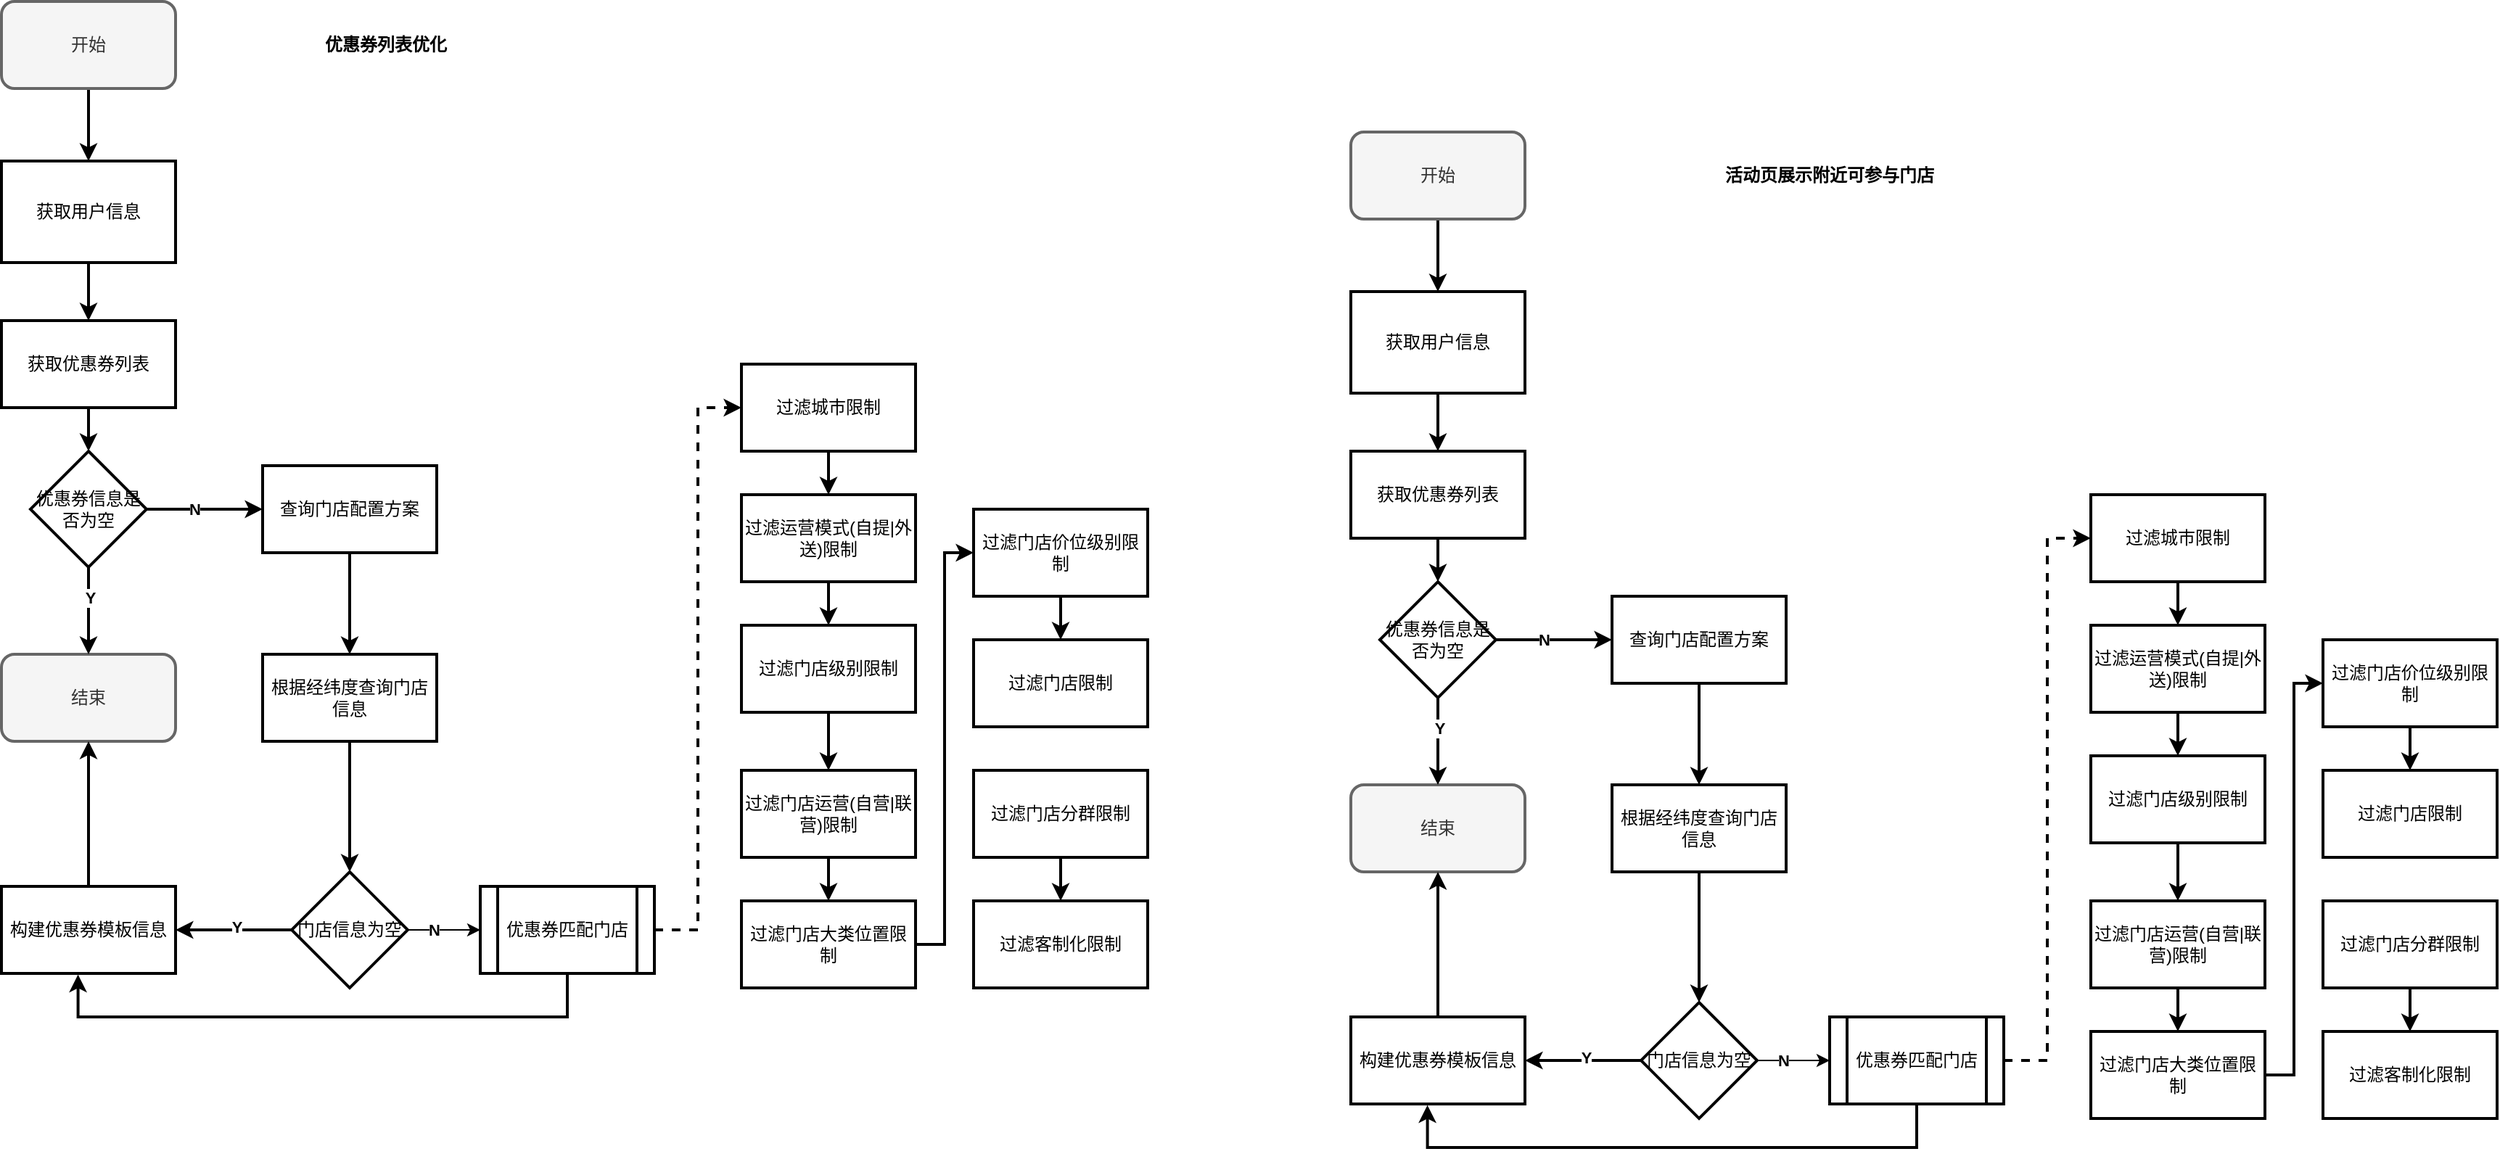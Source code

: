 <mxfile version="23.1.7" type="github">
  <diagram id="YBUGIkmZOkc1lFC6h_iH" name="周年店庆">
    <mxGraphModel dx="1235" dy="614" grid="1" gridSize="10" guides="1" tooltips="1" connect="1" arrows="1" fold="1" page="1" pageScale="1" pageWidth="827" pageHeight="1169" math="0" shadow="0">
      <root>
        <mxCell id="0" />
        <mxCell id="1" parent="0" />
        <mxCell id="7Z_NtfbdXlP_yAfhl1wK-5" style="edgeStyle=orthogonalEdgeStyle;rounded=0;orthogonalLoop=1;jettySize=auto;html=1;exitX=0.5;exitY=1;exitDx=0;exitDy=0;entryX=0.5;entryY=0;entryDx=0;entryDy=0;strokeWidth=2;" edge="1" parent="1" source="7Z_NtfbdXlP_yAfhl1wK-2" target="7Z_NtfbdXlP_yAfhl1wK-3">
          <mxGeometry relative="1" as="geometry" />
        </mxCell>
        <mxCell id="7Z_NtfbdXlP_yAfhl1wK-2" value="开始" style="rounded=1;whiteSpace=wrap;html=1;strokeWidth=2;fillColor=#f5f5f5;fontColor=#333333;strokeColor=#666666;" vertex="1" parent="1">
          <mxGeometry x="150" y="20" width="120" height="60" as="geometry" />
        </mxCell>
        <mxCell id="7Z_NtfbdXlP_yAfhl1wK-9" value="" style="edgeStyle=orthogonalEdgeStyle;rounded=0;orthogonalLoop=1;jettySize=auto;html=1;strokeWidth=2;" edge="1" parent="1" source="7Z_NtfbdXlP_yAfhl1wK-3" target="7Z_NtfbdXlP_yAfhl1wK-8">
          <mxGeometry relative="1" as="geometry" />
        </mxCell>
        <mxCell id="7Z_NtfbdXlP_yAfhl1wK-3" value="获取用户信息" style="rounded=0;whiteSpace=wrap;html=1;strokeWidth=2;" vertex="1" parent="1">
          <mxGeometry x="150" y="130" width="120" height="70" as="geometry" />
        </mxCell>
        <mxCell id="7Z_NtfbdXlP_yAfhl1wK-4" value="结束" style="rounded=1;whiteSpace=wrap;html=1;strokeWidth=2;fillColor=#f5f5f5;fontColor=#333333;strokeColor=#666666;" vertex="1" parent="1">
          <mxGeometry x="150" y="470" width="120" height="60" as="geometry" />
        </mxCell>
        <mxCell id="7Z_NtfbdXlP_yAfhl1wK-11" style="edgeStyle=orthogonalEdgeStyle;rounded=0;orthogonalLoop=1;jettySize=auto;html=1;exitX=0.5;exitY=1;exitDx=0;exitDy=0;entryX=0.5;entryY=0;entryDx=0;entryDy=0;strokeWidth=2;" edge="1" parent="1" source="7Z_NtfbdXlP_yAfhl1wK-8" target="7Z_NtfbdXlP_yAfhl1wK-10">
          <mxGeometry relative="1" as="geometry" />
        </mxCell>
        <mxCell id="7Z_NtfbdXlP_yAfhl1wK-8" value="获取优惠券列表" style="whiteSpace=wrap;html=1;rounded=0;strokeWidth=2;" vertex="1" parent="1">
          <mxGeometry x="150" y="240" width="120" height="60" as="geometry" />
        </mxCell>
        <mxCell id="7Z_NtfbdXlP_yAfhl1wK-12" style="edgeStyle=orthogonalEdgeStyle;rounded=0;orthogonalLoop=1;jettySize=auto;html=1;exitX=0.5;exitY=1;exitDx=0;exitDy=0;entryX=0.5;entryY=0;entryDx=0;entryDy=0;strokeWidth=2;" edge="1" parent="1" source="7Z_NtfbdXlP_yAfhl1wK-10" target="7Z_NtfbdXlP_yAfhl1wK-4">
          <mxGeometry relative="1" as="geometry" />
        </mxCell>
        <mxCell id="7Z_NtfbdXlP_yAfhl1wK-13" value="&lt;b&gt;Y&lt;/b&gt;" style="edgeLabel;html=1;align=center;verticalAlign=middle;resizable=0;points=[];" vertex="1" connectable="0" parent="7Z_NtfbdXlP_yAfhl1wK-12">
          <mxGeometry x="-0.3" y="1" relative="1" as="geometry">
            <mxPoint as="offset" />
          </mxGeometry>
        </mxCell>
        <mxCell id="7Z_NtfbdXlP_yAfhl1wK-15" value="" style="edgeStyle=orthogonalEdgeStyle;rounded=0;orthogonalLoop=1;jettySize=auto;html=1;strokeWidth=2;" edge="1" parent="1" source="7Z_NtfbdXlP_yAfhl1wK-10" target="7Z_NtfbdXlP_yAfhl1wK-14">
          <mxGeometry relative="1" as="geometry" />
        </mxCell>
        <mxCell id="7Z_NtfbdXlP_yAfhl1wK-16" value="&lt;b&gt;N&lt;/b&gt;" style="edgeLabel;html=1;align=center;verticalAlign=middle;resizable=0;points=[];" vertex="1" connectable="0" parent="7Z_NtfbdXlP_yAfhl1wK-15">
          <mxGeometry x="-0.173" relative="1" as="geometry">
            <mxPoint as="offset" />
          </mxGeometry>
        </mxCell>
        <mxCell id="7Z_NtfbdXlP_yAfhl1wK-10" value="优惠券信息是否为空" style="rhombus;whiteSpace=wrap;html=1;strokeWidth=2;" vertex="1" parent="1">
          <mxGeometry x="170" y="330" width="80" height="80" as="geometry" />
        </mxCell>
        <mxCell id="7Z_NtfbdXlP_yAfhl1wK-18" value="" style="edgeStyle=orthogonalEdgeStyle;rounded=0;orthogonalLoop=1;jettySize=auto;html=1;strokeWidth=2;" edge="1" parent="1" source="7Z_NtfbdXlP_yAfhl1wK-14" target="7Z_NtfbdXlP_yAfhl1wK-17">
          <mxGeometry relative="1" as="geometry" />
        </mxCell>
        <mxCell id="7Z_NtfbdXlP_yAfhl1wK-14" value="查询门店配置方案" style="whiteSpace=wrap;html=1;strokeWidth=2;" vertex="1" parent="1">
          <mxGeometry x="330" y="340" width="120" height="60" as="geometry" />
        </mxCell>
        <mxCell id="7Z_NtfbdXlP_yAfhl1wK-22" style="edgeStyle=orthogonalEdgeStyle;rounded=0;orthogonalLoop=1;jettySize=auto;html=1;exitX=0.5;exitY=1;exitDx=0;exitDy=0;entryX=0.5;entryY=0;entryDx=0;entryDy=0;strokeWidth=2;" edge="1" parent="1" source="7Z_NtfbdXlP_yAfhl1wK-17" target="7Z_NtfbdXlP_yAfhl1wK-21">
          <mxGeometry relative="1" as="geometry" />
        </mxCell>
        <mxCell id="7Z_NtfbdXlP_yAfhl1wK-17" value="根据经纬度查询门店信息" style="whiteSpace=wrap;html=1;strokeWidth=2;" vertex="1" parent="1">
          <mxGeometry x="330" y="470" width="120" height="60" as="geometry" />
        </mxCell>
        <mxCell id="7Z_NtfbdXlP_yAfhl1wK-24" value="" style="edgeStyle=orthogonalEdgeStyle;rounded=0;orthogonalLoop=1;jettySize=auto;html=1;strokeWidth=2;" edge="1" parent="1" source="7Z_NtfbdXlP_yAfhl1wK-21" target="7Z_NtfbdXlP_yAfhl1wK-23">
          <mxGeometry relative="1" as="geometry" />
        </mxCell>
        <mxCell id="7Z_NtfbdXlP_yAfhl1wK-26" value="&lt;b&gt;Y&lt;/b&gt;" style="edgeLabel;html=1;align=center;verticalAlign=middle;resizable=0;points=[];" vertex="1" connectable="0" parent="7Z_NtfbdXlP_yAfhl1wK-24">
          <mxGeometry x="-0.045" y="-2" relative="1" as="geometry">
            <mxPoint as="offset" />
          </mxGeometry>
        </mxCell>
        <mxCell id="7Z_NtfbdXlP_yAfhl1wK-28" value="" style="edgeStyle=orthogonalEdgeStyle;rounded=0;orthogonalLoop=1;jettySize=auto;html=1;entryX=0;entryY=0.5;entryDx=0;entryDy=0;" edge="1" parent="1" source="7Z_NtfbdXlP_yAfhl1wK-21" target="7Z_NtfbdXlP_yAfhl1wK-30">
          <mxGeometry relative="1" as="geometry">
            <mxPoint x="490" y="660" as="targetPoint" />
          </mxGeometry>
        </mxCell>
        <mxCell id="7Z_NtfbdXlP_yAfhl1wK-29" value="&lt;b&gt;N&lt;/b&gt;" style="edgeLabel;html=1;align=center;verticalAlign=middle;resizable=0;points=[];" vertex="1" connectable="0" parent="7Z_NtfbdXlP_yAfhl1wK-28">
          <mxGeometry x="-0.507" y="2" relative="1" as="geometry">
            <mxPoint x="5" y="2" as="offset" />
          </mxGeometry>
        </mxCell>
        <mxCell id="7Z_NtfbdXlP_yAfhl1wK-21" value="门店信息为空" style="rhombus;whiteSpace=wrap;html=1;strokeWidth=2;" vertex="1" parent="1">
          <mxGeometry x="350" y="620" width="80" height="80" as="geometry" />
        </mxCell>
        <mxCell id="7Z_NtfbdXlP_yAfhl1wK-25" style="edgeStyle=orthogonalEdgeStyle;rounded=0;orthogonalLoop=1;jettySize=auto;html=1;exitX=0.5;exitY=0;exitDx=0;exitDy=0;entryX=0.5;entryY=1;entryDx=0;entryDy=0;strokeWidth=2;" edge="1" parent="1" source="7Z_NtfbdXlP_yAfhl1wK-23" target="7Z_NtfbdXlP_yAfhl1wK-4">
          <mxGeometry relative="1" as="geometry" />
        </mxCell>
        <mxCell id="7Z_NtfbdXlP_yAfhl1wK-23" value="构建优惠券模板信息" style="whiteSpace=wrap;html=1;strokeWidth=2;" vertex="1" parent="1">
          <mxGeometry x="150" y="630" width="120" height="60" as="geometry" />
        </mxCell>
        <mxCell id="7Z_NtfbdXlP_yAfhl1wK-51" style="edgeStyle=orthogonalEdgeStyle;rounded=0;orthogonalLoop=1;jettySize=auto;html=1;exitX=1;exitY=0.5;exitDx=0;exitDy=0;entryX=0;entryY=0.5;entryDx=0;entryDy=0;strokeWidth=2;dashed=1;" edge="1" parent="1" source="7Z_NtfbdXlP_yAfhl1wK-30" target="7Z_NtfbdXlP_yAfhl1wK-32">
          <mxGeometry relative="1" as="geometry" />
        </mxCell>
        <mxCell id="7Z_NtfbdXlP_yAfhl1wK-30" value="优惠券匹配门店" style="shape=process;whiteSpace=wrap;html=1;backgroundOutline=1;strokeWidth=2;" vertex="1" parent="1">
          <mxGeometry x="480" y="630" width="120" height="60" as="geometry" />
        </mxCell>
        <mxCell id="7Z_NtfbdXlP_yAfhl1wK-31" style="edgeStyle=orthogonalEdgeStyle;rounded=0;orthogonalLoop=1;jettySize=auto;html=1;exitX=0.5;exitY=1;exitDx=0;exitDy=0;entryX=0.44;entryY=1.013;entryDx=0;entryDy=0;entryPerimeter=0;strokeWidth=2;" edge="1" parent="1" source="7Z_NtfbdXlP_yAfhl1wK-30" target="7Z_NtfbdXlP_yAfhl1wK-23">
          <mxGeometry relative="1" as="geometry">
            <Array as="points">
              <mxPoint x="540" y="720" />
              <mxPoint x="203" y="720" />
            </Array>
          </mxGeometry>
        </mxCell>
        <mxCell id="7Z_NtfbdXlP_yAfhl1wK-36" value="" style="edgeStyle=orthogonalEdgeStyle;rounded=0;orthogonalLoop=1;jettySize=auto;html=1;strokeWidth=2;" edge="1" parent="1" source="7Z_NtfbdXlP_yAfhl1wK-32" target="7Z_NtfbdXlP_yAfhl1wK-35">
          <mxGeometry relative="1" as="geometry" />
        </mxCell>
        <mxCell id="7Z_NtfbdXlP_yAfhl1wK-32" value="过滤城市限制" style="whiteSpace=wrap;html=1;strokeWidth=2;" vertex="1" parent="1">
          <mxGeometry x="660" y="270" width="120" height="60" as="geometry" />
        </mxCell>
        <mxCell id="7Z_NtfbdXlP_yAfhl1wK-38" value="" style="edgeStyle=orthogonalEdgeStyle;rounded=0;orthogonalLoop=1;jettySize=auto;html=1;strokeWidth=2;" edge="1" parent="1" source="7Z_NtfbdXlP_yAfhl1wK-35" target="7Z_NtfbdXlP_yAfhl1wK-37">
          <mxGeometry relative="1" as="geometry" />
        </mxCell>
        <mxCell id="7Z_NtfbdXlP_yAfhl1wK-35" value="过滤运营模式(自提|外送)限制" style="whiteSpace=wrap;html=1;strokeWidth=2;" vertex="1" parent="1">
          <mxGeometry x="660" y="360" width="120" height="60" as="geometry" />
        </mxCell>
        <mxCell id="7Z_NtfbdXlP_yAfhl1wK-40" value="" style="edgeStyle=orthogonalEdgeStyle;rounded=0;orthogonalLoop=1;jettySize=auto;html=1;strokeWidth=2;" edge="1" parent="1" source="7Z_NtfbdXlP_yAfhl1wK-37" target="7Z_NtfbdXlP_yAfhl1wK-39">
          <mxGeometry relative="1" as="geometry" />
        </mxCell>
        <mxCell id="7Z_NtfbdXlP_yAfhl1wK-37" value="过滤门店级别限制" style="whiteSpace=wrap;html=1;strokeWidth=2;" vertex="1" parent="1">
          <mxGeometry x="660" y="450" width="120" height="60" as="geometry" />
        </mxCell>
        <mxCell id="7Z_NtfbdXlP_yAfhl1wK-42" value="" style="edgeStyle=orthogonalEdgeStyle;rounded=0;orthogonalLoop=1;jettySize=auto;html=1;strokeWidth=2;" edge="1" parent="1" source="7Z_NtfbdXlP_yAfhl1wK-39" target="7Z_NtfbdXlP_yAfhl1wK-41">
          <mxGeometry relative="1" as="geometry" />
        </mxCell>
        <mxCell id="7Z_NtfbdXlP_yAfhl1wK-39" value="过滤门店运营(自营|联营)限制" style="whiteSpace=wrap;html=1;strokeWidth=2;" vertex="1" parent="1">
          <mxGeometry x="660" y="550" width="120" height="60" as="geometry" />
        </mxCell>
        <mxCell id="7Z_NtfbdXlP_yAfhl1wK-53" style="edgeStyle=orthogonalEdgeStyle;rounded=0;orthogonalLoop=1;jettySize=auto;html=1;exitX=1;exitY=0.5;exitDx=0;exitDy=0;entryX=0;entryY=0.5;entryDx=0;entryDy=0;strokeWidth=2;" edge="1" parent="1" source="7Z_NtfbdXlP_yAfhl1wK-41" target="7Z_NtfbdXlP_yAfhl1wK-43">
          <mxGeometry relative="1" as="geometry" />
        </mxCell>
        <mxCell id="7Z_NtfbdXlP_yAfhl1wK-41" value="过滤门店大类位置限制" style="whiteSpace=wrap;html=1;strokeWidth=2;" vertex="1" parent="1">
          <mxGeometry x="660" y="640" width="120" height="60" as="geometry" />
        </mxCell>
        <mxCell id="7Z_NtfbdXlP_yAfhl1wK-46" value="" style="edgeStyle=orthogonalEdgeStyle;rounded=0;orthogonalLoop=1;jettySize=auto;html=1;strokeWidth=2;" edge="1" parent="1" source="7Z_NtfbdXlP_yAfhl1wK-43" target="7Z_NtfbdXlP_yAfhl1wK-45">
          <mxGeometry relative="1" as="geometry" />
        </mxCell>
        <mxCell id="7Z_NtfbdXlP_yAfhl1wK-43" value="过滤门店价位级别限制" style="whiteSpace=wrap;html=1;strokeWidth=2;" vertex="1" parent="1">
          <mxGeometry x="820" y="370" width="120" height="60" as="geometry" />
        </mxCell>
        <mxCell id="7Z_NtfbdXlP_yAfhl1wK-45" value="过滤门店限制" style="whiteSpace=wrap;html=1;strokeWidth=2;" vertex="1" parent="1">
          <mxGeometry x="820" y="460" width="120" height="60" as="geometry" />
        </mxCell>
        <mxCell id="7Z_NtfbdXlP_yAfhl1wK-50" value="" style="edgeStyle=orthogonalEdgeStyle;rounded=0;orthogonalLoop=1;jettySize=auto;html=1;strokeWidth=2;" edge="1" parent="1" source="7Z_NtfbdXlP_yAfhl1wK-47">
          <mxGeometry relative="1" as="geometry">
            <mxPoint x="880" y="640" as="targetPoint" />
          </mxGeometry>
        </mxCell>
        <mxCell id="7Z_NtfbdXlP_yAfhl1wK-47" value="过滤门店分群限制" style="whiteSpace=wrap;html=1;strokeWidth=2;" vertex="1" parent="1">
          <mxGeometry x="820" y="550" width="120" height="60" as="geometry" />
        </mxCell>
        <mxCell id="7Z_NtfbdXlP_yAfhl1wK-49" value="过滤客制化限制" style="whiteSpace=wrap;html=1;strokeWidth=2;" vertex="1" parent="1">
          <mxGeometry x="820" y="640" width="120" height="60" as="geometry" />
        </mxCell>
        <mxCell id="7Z_NtfbdXlP_yAfhl1wK-54" value="&lt;b&gt;优惠券列表优化&lt;/b&gt;" style="text;html=1;align=center;verticalAlign=middle;whiteSpace=wrap;rounded=0;" vertex="1" parent="1">
          <mxGeometry x="350" y="35" width="130" height="30" as="geometry" />
        </mxCell>
        <mxCell id="7Z_NtfbdXlP_yAfhl1wK-56" style="edgeStyle=orthogonalEdgeStyle;rounded=0;orthogonalLoop=1;jettySize=auto;html=1;exitX=0.5;exitY=1;exitDx=0;exitDy=0;entryX=0.5;entryY=0;entryDx=0;entryDy=0;strokeWidth=2;" edge="1" parent="1" source="7Z_NtfbdXlP_yAfhl1wK-57" target="7Z_NtfbdXlP_yAfhl1wK-59">
          <mxGeometry relative="1" as="geometry" />
        </mxCell>
        <mxCell id="7Z_NtfbdXlP_yAfhl1wK-57" value="开始" style="rounded=1;whiteSpace=wrap;html=1;strokeWidth=2;fillColor=#f5f5f5;fontColor=#333333;strokeColor=#666666;" vertex="1" parent="1">
          <mxGeometry x="1080" y="110" width="120" height="60" as="geometry" />
        </mxCell>
        <mxCell id="7Z_NtfbdXlP_yAfhl1wK-58" value="" style="edgeStyle=orthogonalEdgeStyle;rounded=0;orthogonalLoop=1;jettySize=auto;html=1;strokeWidth=2;" edge="1" parent="1" source="7Z_NtfbdXlP_yAfhl1wK-59" target="7Z_NtfbdXlP_yAfhl1wK-62">
          <mxGeometry relative="1" as="geometry" />
        </mxCell>
        <mxCell id="7Z_NtfbdXlP_yAfhl1wK-59" value="获取用户信息" style="rounded=0;whiteSpace=wrap;html=1;strokeWidth=2;" vertex="1" parent="1">
          <mxGeometry x="1080" y="220" width="120" height="70" as="geometry" />
        </mxCell>
        <mxCell id="7Z_NtfbdXlP_yAfhl1wK-60" value="结束" style="rounded=1;whiteSpace=wrap;html=1;strokeWidth=2;fillColor=#f5f5f5;fontColor=#333333;strokeColor=#666666;" vertex="1" parent="1">
          <mxGeometry x="1080" y="560" width="120" height="60" as="geometry" />
        </mxCell>
        <mxCell id="7Z_NtfbdXlP_yAfhl1wK-61" style="edgeStyle=orthogonalEdgeStyle;rounded=0;orthogonalLoop=1;jettySize=auto;html=1;exitX=0.5;exitY=1;exitDx=0;exitDy=0;entryX=0.5;entryY=0;entryDx=0;entryDy=0;strokeWidth=2;" edge="1" parent="1" source="7Z_NtfbdXlP_yAfhl1wK-62" target="7Z_NtfbdXlP_yAfhl1wK-67">
          <mxGeometry relative="1" as="geometry" />
        </mxCell>
        <mxCell id="7Z_NtfbdXlP_yAfhl1wK-62" value="获取优惠券列表" style="whiteSpace=wrap;html=1;rounded=0;strokeWidth=2;" vertex="1" parent="1">
          <mxGeometry x="1080" y="330" width="120" height="60" as="geometry" />
        </mxCell>
        <mxCell id="7Z_NtfbdXlP_yAfhl1wK-63" style="edgeStyle=orthogonalEdgeStyle;rounded=0;orthogonalLoop=1;jettySize=auto;html=1;exitX=0.5;exitY=1;exitDx=0;exitDy=0;entryX=0.5;entryY=0;entryDx=0;entryDy=0;strokeWidth=2;" edge="1" parent="1" source="7Z_NtfbdXlP_yAfhl1wK-67" target="7Z_NtfbdXlP_yAfhl1wK-60">
          <mxGeometry relative="1" as="geometry" />
        </mxCell>
        <mxCell id="7Z_NtfbdXlP_yAfhl1wK-64" value="&lt;b&gt;Y&lt;/b&gt;" style="edgeLabel;html=1;align=center;verticalAlign=middle;resizable=0;points=[];" vertex="1" connectable="0" parent="7Z_NtfbdXlP_yAfhl1wK-63">
          <mxGeometry x="-0.3" y="1" relative="1" as="geometry">
            <mxPoint as="offset" />
          </mxGeometry>
        </mxCell>
        <mxCell id="7Z_NtfbdXlP_yAfhl1wK-65" value="" style="edgeStyle=orthogonalEdgeStyle;rounded=0;orthogonalLoop=1;jettySize=auto;html=1;strokeWidth=2;" edge="1" parent="1" source="7Z_NtfbdXlP_yAfhl1wK-67" target="7Z_NtfbdXlP_yAfhl1wK-69">
          <mxGeometry relative="1" as="geometry" />
        </mxCell>
        <mxCell id="7Z_NtfbdXlP_yAfhl1wK-66" value="&lt;b&gt;N&lt;/b&gt;" style="edgeLabel;html=1;align=center;verticalAlign=middle;resizable=0;points=[];" vertex="1" connectable="0" parent="7Z_NtfbdXlP_yAfhl1wK-65">
          <mxGeometry x="-0.173" relative="1" as="geometry">
            <mxPoint as="offset" />
          </mxGeometry>
        </mxCell>
        <mxCell id="7Z_NtfbdXlP_yAfhl1wK-67" value="优惠券信息是否为空" style="rhombus;whiteSpace=wrap;html=1;strokeWidth=2;" vertex="1" parent="1">
          <mxGeometry x="1100" y="420" width="80" height="80" as="geometry" />
        </mxCell>
        <mxCell id="7Z_NtfbdXlP_yAfhl1wK-68" value="" style="edgeStyle=orthogonalEdgeStyle;rounded=0;orthogonalLoop=1;jettySize=auto;html=1;strokeWidth=2;" edge="1" parent="1" source="7Z_NtfbdXlP_yAfhl1wK-69" target="7Z_NtfbdXlP_yAfhl1wK-71">
          <mxGeometry relative="1" as="geometry" />
        </mxCell>
        <mxCell id="7Z_NtfbdXlP_yAfhl1wK-69" value="查询门店配置方案" style="whiteSpace=wrap;html=1;strokeWidth=2;" vertex="1" parent="1">
          <mxGeometry x="1260" y="430" width="120" height="60" as="geometry" />
        </mxCell>
        <mxCell id="7Z_NtfbdXlP_yAfhl1wK-70" style="edgeStyle=orthogonalEdgeStyle;rounded=0;orthogonalLoop=1;jettySize=auto;html=1;exitX=0.5;exitY=1;exitDx=0;exitDy=0;entryX=0.5;entryY=0;entryDx=0;entryDy=0;strokeWidth=2;" edge="1" parent="1" source="7Z_NtfbdXlP_yAfhl1wK-71" target="7Z_NtfbdXlP_yAfhl1wK-76">
          <mxGeometry relative="1" as="geometry" />
        </mxCell>
        <mxCell id="7Z_NtfbdXlP_yAfhl1wK-71" value="根据经纬度查询门店信息" style="whiteSpace=wrap;html=1;strokeWidth=2;" vertex="1" parent="1">
          <mxGeometry x="1260" y="560" width="120" height="60" as="geometry" />
        </mxCell>
        <mxCell id="7Z_NtfbdXlP_yAfhl1wK-72" value="" style="edgeStyle=orthogonalEdgeStyle;rounded=0;orthogonalLoop=1;jettySize=auto;html=1;strokeWidth=2;" edge="1" parent="1" source="7Z_NtfbdXlP_yAfhl1wK-76" target="7Z_NtfbdXlP_yAfhl1wK-78">
          <mxGeometry relative="1" as="geometry" />
        </mxCell>
        <mxCell id="7Z_NtfbdXlP_yAfhl1wK-73" value="&lt;b&gt;Y&lt;/b&gt;" style="edgeLabel;html=1;align=center;verticalAlign=middle;resizable=0;points=[];" vertex="1" connectable="0" parent="7Z_NtfbdXlP_yAfhl1wK-72">
          <mxGeometry x="-0.045" y="-2" relative="1" as="geometry">
            <mxPoint as="offset" />
          </mxGeometry>
        </mxCell>
        <mxCell id="7Z_NtfbdXlP_yAfhl1wK-74" value="" style="edgeStyle=orthogonalEdgeStyle;rounded=0;orthogonalLoop=1;jettySize=auto;html=1;entryX=0;entryY=0.5;entryDx=0;entryDy=0;" edge="1" parent="1" source="7Z_NtfbdXlP_yAfhl1wK-76" target="7Z_NtfbdXlP_yAfhl1wK-80">
          <mxGeometry relative="1" as="geometry">
            <mxPoint x="1420" y="750" as="targetPoint" />
          </mxGeometry>
        </mxCell>
        <mxCell id="7Z_NtfbdXlP_yAfhl1wK-75" value="&lt;b&gt;N&lt;/b&gt;" style="edgeLabel;html=1;align=center;verticalAlign=middle;resizable=0;points=[];" vertex="1" connectable="0" parent="7Z_NtfbdXlP_yAfhl1wK-74">
          <mxGeometry x="-0.507" y="2" relative="1" as="geometry">
            <mxPoint x="5" y="2" as="offset" />
          </mxGeometry>
        </mxCell>
        <mxCell id="7Z_NtfbdXlP_yAfhl1wK-76" value="门店信息为空" style="rhombus;whiteSpace=wrap;html=1;strokeWidth=2;" vertex="1" parent="1">
          <mxGeometry x="1280" y="710" width="80" height="80" as="geometry" />
        </mxCell>
        <mxCell id="7Z_NtfbdXlP_yAfhl1wK-77" style="edgeStyle=orthogonalEdgeStyle;rounded=0;orthogonalLoop=1;jettySize=auto;html=1;exitX=0.5;exitY=0;exitDx=0;exitDy=0;entryX=0.5;entryY=1;entryDx=0;entryDy=0;strokeWidth=2;" edge="1" parent="1" source="7Z_NtfbdXlP_yAfhl1wK-78" target="7Z_NtfbdXlP_yAfhl1wK-60">
          <mxGeometry relative="1" as="geometry" />
        </mxCell>
        <mxCell id="7Z_NtfbdXlP_yAfhl1wK-78" value="构建优惠券模板信息" style="whiteSpace=wrap;html=1;strokeWidth=2;" vertex="1" parent="1">
          <mxGeometry x="1080" y="720" width="120" height="60" as="geometry" />
        </mxCell>
        <mxCell id="7Z_NtfbdXlP_yAfhl1wK-79" style="edgeStyle=orthogonalEdgeStyle;rounded=0;orthogonalLoop=1;jettySize=auto;html=1;exitX=1;exitY=0.5;exitDx=0;exitDy=0;entryX=0;entryY=0.5;entryDx=0;entryDy=0;strokeWidth=2;dashed=1;" edge="1" parent="1" source="7Z_NtfbdXlP_yAfhl1wK-80" target="7Z_NtfbdXlP_yAfhl1wK-83">
          <mxGeometry relative="1" as="geometry" />
        </mxCell>
        <mxCell id="7Z_NtfbdXlP_yAfhl1wK-80" value="优惠券匹配门店" style="shape=process;whiteSpace=wrap;html=1;backgroundOutline=1;strokeWidth=2;" vertex="1" parent="1">
          <mxGeometry x="1410" y="720" width="120" height="60" as="geometry" />
        </mxCell>
        <mxCell id="7Z_NtfbdXlP_yAfhl1wK-81" style="edgeStyle=orthogonalEdgeStyle;rounded=0;orthogonalLoop=1;jettySize=auto;html=1;exitX=0.5;exitY=1;exitDx=0;exitDy=0;entryX=0.44;entryY=1.013;entryDx=0;entryDy=0;entryPerimeter=0;strokeWidth=2;" edge="1" parent="1" source="7Z_NtfbdXlP_yAfhl1wK-80" target="7Z_NtfbdXlP_yAfhl1wK-78">
          <mxGeometry relative="1" as="geometry">
            <Array as="points">
              <mxPoint x="1470" y="810" />
              <mxPoint x="1133" y="810" />
            </Array>
          </mxGeometry>
        </mxCell>
        <mxCell id="7Z_NtfbdXlP_yAfhl1wK-82" value="" style="edgeStyle=orthogonalEdgeStyle;rounded=0;orthogonalLoop=1;jettySize=auto;html=1;strokeWidth=2;" edge="1" parent="1" source="7Z_NtfbdXlP_yAfhl1wK-83" target="7Z_NtfbdXlP_yAfhl1wK-85">
          <mxGeometry relative="1" as="geometry" />
        </mxCell>
        <mxCell id="7Z_NtfbdXlP_yAfhl1wK-83" value="过滤城市限制" style="whiteSpace=wrap;html=1;strokeWidth=2;" vertex="1" parent="1">
          <mxGeometry x="1590" y="360" width="120" height="60" as="geometry" />
        </mxCell>
        <mxCell id="7Z_NtfbdXlP_yAfhl1wK-84" value="" style="edgeStyle=orthogonalEdgeStyle;rounded=0;orthogonalLoop=1;jettySize=auto;html=1;strokeWidth=2;" edge="1" parent="1" source="7Z_NtfbdXlP_yAfhl1wK-85" target="7Z_NtfbdXlP_yAfhl1wK-87">
          <mxGeometry relative="1" as="geometry" />
        </mxCell>
        <mxCell id="7Z_NtfbdXlP_yAfhl1wK-85" value="过滤运营模式(自提|外送)限制" style="whiteSpace=wrap;html=1;strokeWidth=2;" vertex="1" parent="1">
          <mxGeometry x="1590" y="450" width="120" height="60" as="geometry" />
        </mxCell>
        <mxCell id="7Z_NtfbdXlP_yAfhl1wK-86" value="" style="edgeStyle=orthogonalEdgeStyle;rounded=0;orthogonalLoop=1;jettySize=auto;html=1;strokeWidth=2;" edge="1" parent="1" source="7Z_NtfbdXlP_yAfhl1wK-87" target="7Z_NtfbdXlP_yAfhl1wK-89">
          <mxGeometry relative="1" as="geometry" />
        </mxCell>
        <mxCell id="7Z_NtfbdXlP_yAfhl1wK-87" value="过滤门店级别限制" style="whiteSpace=wrap;html=1;strokeWidth=2;" vertex="1" parent="1">
          <mxGeometry x="1590" y="540" width="120" height="60" as="geometry" />
        </mxCell>
        <mxCell id="7Z_NtfbdXlP_yAfhl1wK-88" value="" style="edgeStyle=orthogonalEdgeStyle;rounded=0;orthogonalLoop=1;jettySize=auto;html=1;strokeWidth=2;" edge="1" parent="1" source="7Z_NtfbdXlP_yAfhl1wK-89" target="7Z_NtfbdXlP_yAfhl1wK-91">
          <mxGeometry relative="1" as="geometry" />
        </mxCell>
        <mxCell id="7Z_NtfbdXlP_yAfhl1wK-89" value="过滤门店运营(自营|联营)限制" style="whiteSpace=wrap;html=1;strokeWidth=2;" vertex="1" parent="1">
          <mxGeometry x="1590" y="640" width="120" height="60" as="geometry" />
        </mxCell>
        <mxCell id="7Z_NtfbdXlP_yAfhl1wK-90" style="edgeStyle=orthogonalEdgeStyle;rounded=0;orthogonalLoop=1;jettySize=auto;html=1;exitX=1;exitY=0.5;exitDx=0;exitDy=0;entryX=0;entryY=0.5;entryDx=0;entryDy=0;strokeWidth=2;" edge="1" parent="1" source="7Z_NtfbdXlP_yAfhl1wK-91" target="7Z_NtfbdXlP_yAfhl1wK-93">
          <mxGeometry relative="1" as="geometry" />
        </mxCell>
        <mxCell id="7Z_NtfbdXlP_yAfhl1wK-91" value="过滤门店大类位置限制" style="whiteSpace=wrap;html=1;strokeWidth=2;" vertex="1" parent="1">
          <mxGeometry x="1590" y="730" width="120" height="60" as="geometry" />
        </mxCell>
        <mxCell id="7Z_NtfbdXlP_yAfhl1wK-92" value="" style="edgeStyle=orthogonalEdgeStyle;rounded=0;orthogonalLoop=1;jettySize=auto;html=1;strokeWidth=2;" edge="1" parent="1" source="7Z_NtfbdXlP_yAfhl1wK-93" target="7Z_NtfbdXlP_yAfhl1wK-94">
          <mxGeometry relative="1" as="geometry" />
        </mxCell>
        <mxCell id="7Z_NtfbdXlP_yAfhl1wK-93" value="过滤门店价位级别限制" style="whiteSpace=wrap;html=1;strokeWidth=2;" vertex="1" parent="1">
          <mxGeometry x="1750" y="460" width="120" height="60" as="geometry" />
        </mxCell>
        <mxCell id="7Z_NtfbdXlP_yAfhl1wK-94" value="过滤门店限制" style="whiteSpace=wrap;html=1;strokeWidth=2;" vertex="1" parent="1">
          <mxGeometry x="1750" y="550" width="120" height="60" as="geometry" />
        </mxCell>
        <mxCell id="7Z_NtfbdXlP_yAfhl1wK-95" value="" style="edgeStyle=orthogonalEdgeStyle;rounded=0;orthogonalLoop=1;jettySize=auto;html=1;strokeWidth=2;" edge="1" parent="1" source="7Z_NtfbdXlP_yAfhl1wK-96">
          <mxGeometry relative="1" as="geometry">
            <mxPoint x="1810" y="730" as="targetPoint" />
          </mxGeometry>
        </mxCell>
        <mxCell id="7Z_NtfbdXlP_yAfhl1wK-96" value="过滤门店分群限制" style="whiteSpace=wrap;html=1;strokeWidth=2;" vertex="1" parent="1">
          <mxGeometry x="1750" y="640" width="120" height="60" as="geometry" />
        </mxCell>
        <mxCell id="7Z_NtfbdXlP_yAfhl1wK-97" value="过滤客制化限制" style="whiteSpace=wrap;html=1;strokeWidth=2;" vertex="1" parent="1">
          <mxGeometry x="1750" y="730" width="120" height="60" as="geometry" />
        </mxCell>
        <mxCell id="7Z_NtfbdXlP_yAfhl1wK-98" value="&lt;b&gt;活动页展示附近可参与门店&lt;/b&gt;" style="text;html=1;align=center;verticalAlign=middle;whiteSpace=wrap;rounded=0;" vertex="1" parent="1">
          <mxGeometry x="1280" y="125" width="260" height="30" as="geometry" />
        </mxCell>
      </root>
    </mxGraphModel>
  </diagram>
</mxfile>

